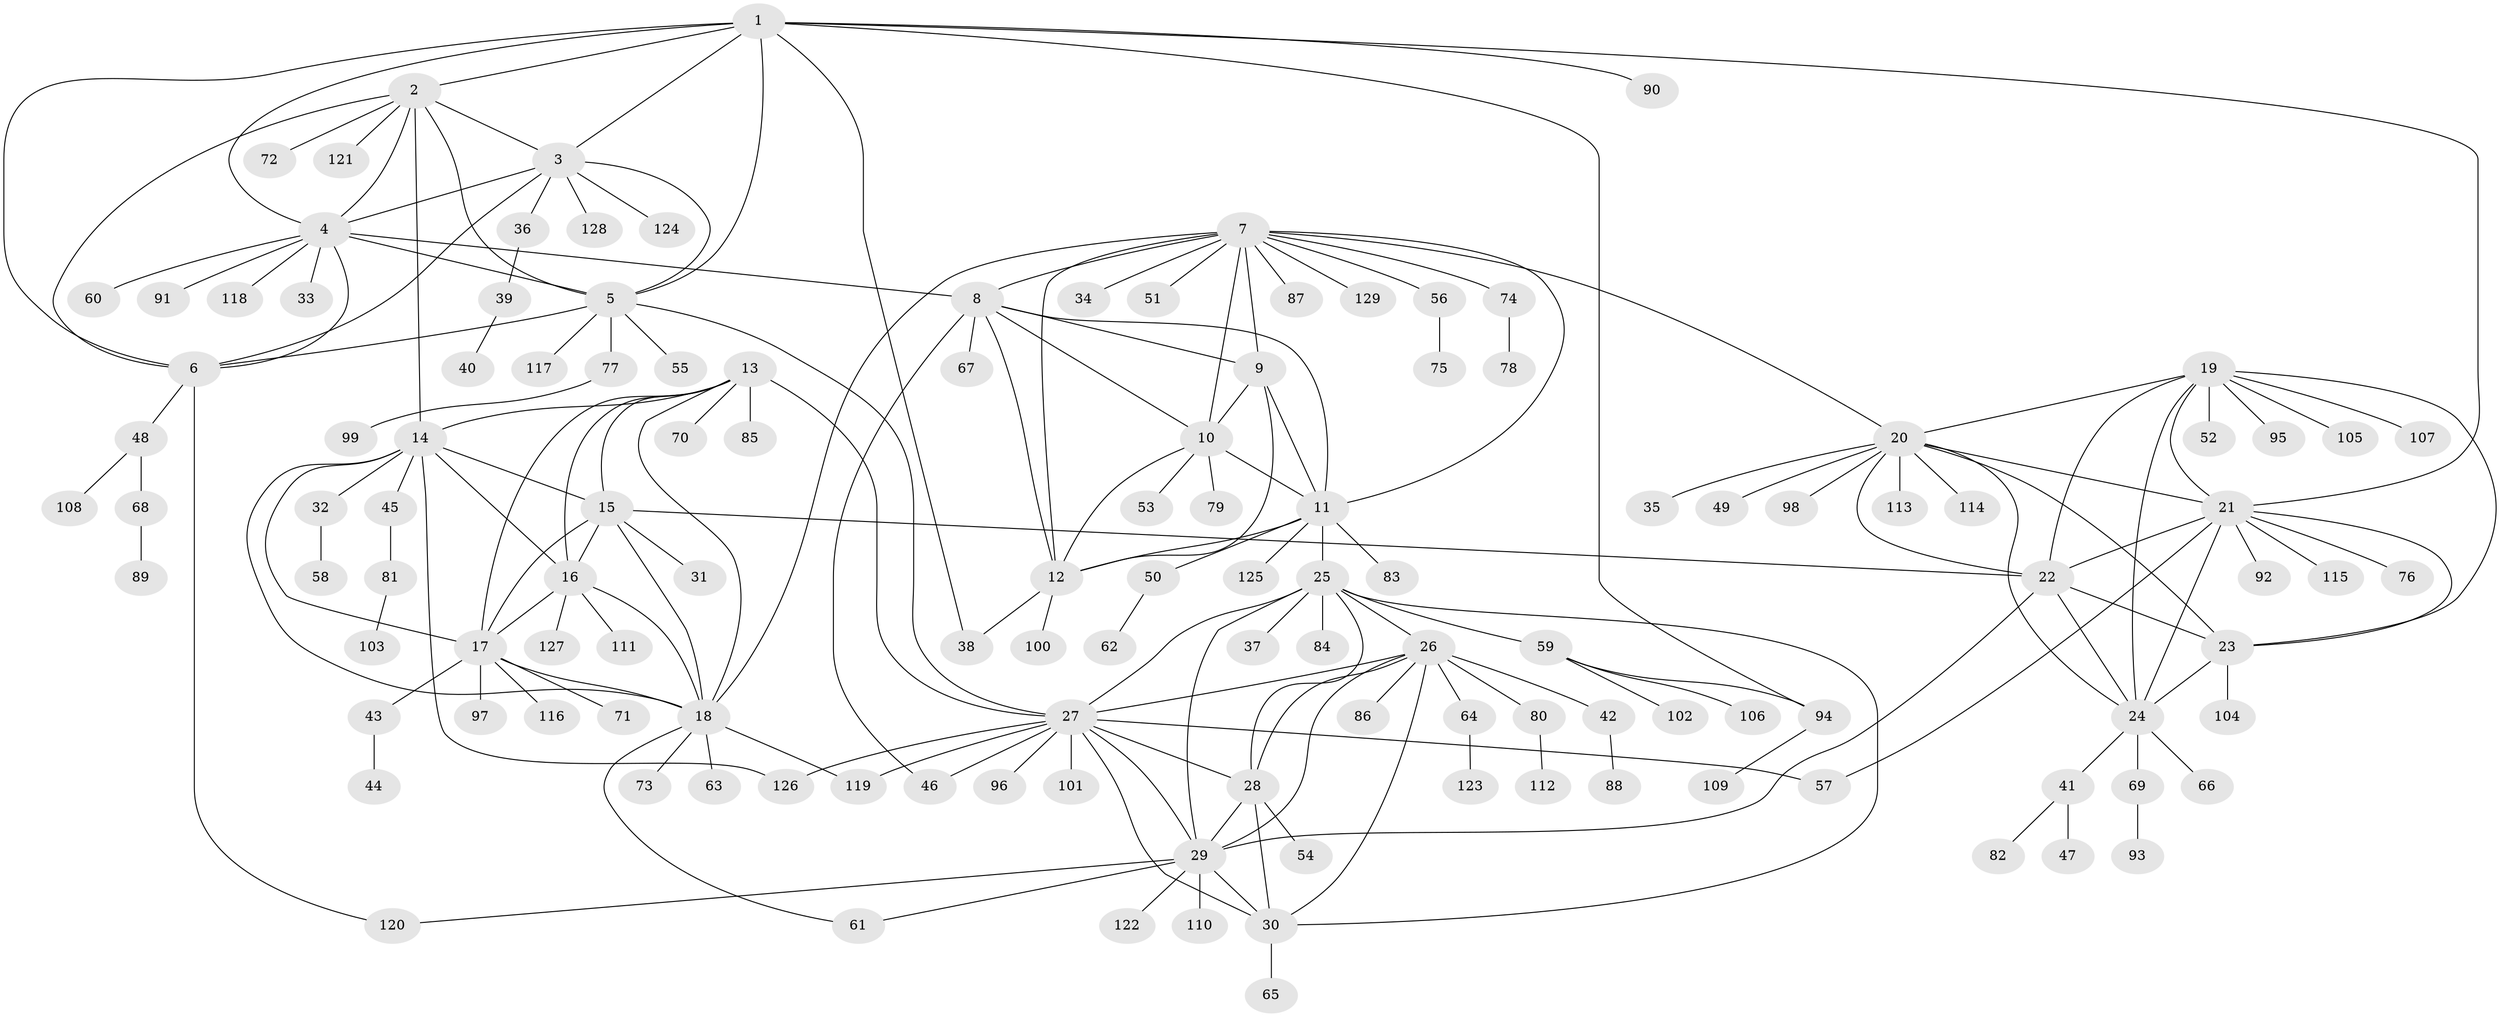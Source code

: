 // coarse degree distribution, {7: 0.05263157894736842, 4: 0.02631578947368421, 3: 0.02631578947368421, 1: 0.7368421052631579, 6: 0.10526315789473684, 9: 0.02631578947368421, 10: 0.02631578947368421}
// Generated by graph-tools (version 1.1) at 2025/58/03/04/25 21:58:34]
// undirected, 129 vertices, 192 edges
graph export_dot {
graph [start="1"]
  node [color=gray90,style=filled];
  1;
  2;
  3;
  4;
  5;
  6;
  7;
  8;
  9;
  10;
  11;
  12;
  13;
  14;
  15;
  16;
  17;
  18;
  19;
  20;
  21;
  22;
  23;
  24;
  25;
  26;
  27;
  28;
  29;
  30;
  31;
  32;
  33;
  34;
  35;
  36;
  37;
  38;
  39;
  40;
  41;
  42;
  43;
  44;
  45;
  46;
  47;
  48;
  49;
  50;
  51;
  52;
  53;
  54;
  55;
  56;
  57;
  58;
  59;
  60;
  61;
  62;
  63;
  64;
  65;
  66;
  67;
  68;
  69;
  70;
  71;
  72;
  73;
  74;
  75;
  76;
  77;
  78;
  79;
  80;
  81;
  82;
  83;
  84;
  85;
  86;
  87;
  88;
  89;
  90;
  91;
  92;
  93;
  94;
  95;
  96;
  97;
  98;
  99;
  100;
  101;
  102;
  103;
  104;
  105;
  106;
  107;
  108;
  109;
  110;
  111;
  112;
  113;
  114;
  115;
  116;
  117;
  118;
  119;
  120;
  121;
  122;
  123;
  124;
  125;
  126;
  127;
  128;
  129;
  1 -- 2;
  1 -- 3;
  1 -- 4;
  1 -- 5;
  1 -- 6;
  1 -- 21;
  1 -- 38;
  1 -- 90;
  1 -- 94;
  2 -- 3;
  2 -- 4;
  2 -- 5;
  2 -- 6;
  2 -- 14;
  2 -- 72;
  2 -- 121;
  3 -- 4;
  3 -- 5;
  3 -- 6;
  3 -- 36;
  3 -- 124;
  3 -- 128;
  4 -- 5;
  4 -- 6;
  4 -- 8;
  4 -- 33;
  4 -- 60;
  4 -- 91;
  4 -- 118;
  5 -- 6;
  5 -- 27;
  5 -- 55;
  5 -- 77;
  5 -- 117;
  6 -- 48;
  6 -- 120;
  7 -- 8;
  7 -- 9;
  7 -- 10;
  7 -- 11;
  7 -- 12;
  7 -- 18;
  7 -- 20;
  7 -- 34;
  7 -- 51;
  7 -- 56;
  7 -- 74;
  7 -- 87;
  7 -- 129;
  8 -- 9;
  8 -- 10;
  8 -- 11;
  8 -- 12;
  8 -- 46;
  8 -- 67;
  9 -- 10;
  9 -- 11;
  9 -- 12;
  10 -- 11;
  10 -- 12;
  10 -- 53;
  10 -- 79;
  11 -- 12;
  11 -- 25;
  11 -- 50;
  11 -- 83;
  11 -- 125;
  12 -- 38;
  12 -- 100;
  13 -- 14;
  13 -- 15;
  13 -- 16;
  13 -- 17;
  13 -- 18;
  13 -- 27;
  13 -- 70;
  13 -- 85;
  14 -- 15;
  14 -- 16;
  14 -- 17;
  14 -- 18;
  14 -- 32;
  14 -- 45;
  14 -- 126;
  15 -- 16;
  15 -- 17;
  15 -- 18;
  15 -- 22;
  15 -- 31;
  16 -- 17;
  16 -- 18;
  16 -- 111;
  16 -- 127;
  17 -- 18;
  17 -- 43;
  17 -- 71;
  17 -- 97;
  17 -- 116;
  18 -- 61;
  18 -- 63;
  18 -- 73;
  18 -- 119;
  19 -- 20;
  19 -- 21;
  19 -- 22;
  19 -- 23;
  19 -- 24;
  19 -- 52;
  19 -- 95;
  19 -- 105;
  19 -- 107;
  20 -- 21;
  20 -- 22;
  20 -- 23;
  20 -- 24;
  20 -- 35;
  20 -- 49;
  20 -- 98;
  20 -- 113;
  20 -- 114;
  21 -- 22;
  21 -- 23;
  21 -- 24;
  21 -- 57;
  21 -- 76;
  21 -- 92;
  21 -- 115;
  22 -- 23;
  22 -- 24;
  22 -- 29;
  23 -- 24;
  23 -- 104;
  24 -- 41;
  24 -- 66;
  24 -- 69;
  25 -- 26;
  25 -- 27;
  25 -- 28;
  25 -- 29;
  25 -- 30;
  25 -- 37;
  25 -- 59;
  25 -- 84;
  26 -- 27;
  26 -- 28;
  26 -- 29;
  26 -- 30;
  26 -- 42;
  26 -- 64;
  26 -- 80;
  26 -- 86;
  27 -- 28;
  27 -- 29;
  27 -- 30;
  27 -- 46;
  27 -- 57;
  27 -- 96;
  27 -- 101;
  27 -- 119;
  27 -- 126;
  28 -- 29;
  28 -- 30;
  28 -- 54;
  29 -- 30;
  29 -- 61;
  29 -- 110;
  29 -- 120;
  29 -- 122;
  30 -- 65;
  32 -- 58;
  36 -- 39;
  39 -- 40;
  41 -- 47;
  41 -- 82;
  42 -- 88;
  43 -- 44;
  45 -- 81;
  48 -- 68;
  48 -- 108;
  50 -- 62;
  56 -- 75;
  59 -- 94;
  59 -- 102;
  59 -- 106;
  64 -- 123;
  68 -- 89;
  69 -- 93;
  74 -- 78;
  77 -- 99;
  80 -- 112;
  81 -- 103;
  94 -- 109;
}
